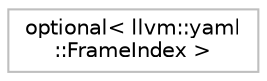 digraph "Graphical Class Hierarchy"
{
 // LATEX_PDF_SIZE
  bgcolor="transparent";
  edge [fontname="Helvetica",fontsize="10",labelfontname="Helvetica",labelfontsize="10"];
  node [fontname="Helvetica",fontsize="10",shape=record];
  rankdir="LR";
  Node0 [label="optional\< llvm::yaml\l::FrameIndex \>",height=0.2,width=0.4,color="grey75",tooltip=" "];
}
